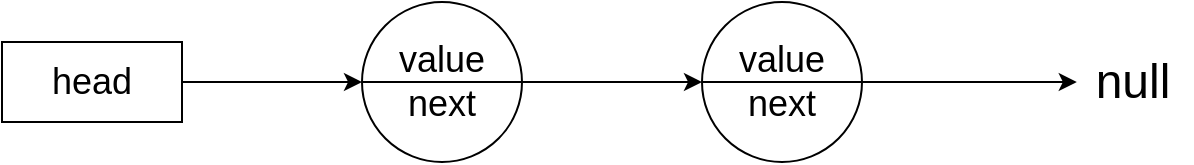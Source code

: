 <mxfile>
    <diagram id="a2dnlGgC_jS-kyEbwJ6x" name="第 1 页">
        <mxGraphModel dx="1386" dy="787" grid="1" gridSize="10" guides="1" tooltips="1" connect="1" arrows="1" fold="1" page="1" pageScale="1" pageWidth="827" pageHeight="1169" math="0" shadow="0">
            <root>
                <mxCell id="0"/>
                <mxCell id="1" parent="0"/>
                <mxCell id="24" style="edgeStyle=none;html=1;exitX=1;exitY=0.5;exitDx=0;exitDy=0;entryX=0;entryY=0.5;entryDx=0;entryDy=0;fontSize=18;" edge="1" parent="1" source="17" target="23">
                    <mxGeometry relative="1" as="geometry"/>
                </mxCell>
                <mxCell id="17" value="&lt;sub&gt;&lt;font style=&quot;font-size: 18px;&quot;&gt;value&lt;br&gt;next&lt;/font&gt;&lt;br&gt;&lt;/sub&gt;" style="shape=lineEllipse;perimeter=ellipsePerimeter;whiteSpace=wrap;html=1;backgroundOutline=1;rounded=0;" vertex="1" parent="1">
                    <mxGeometry x="220" y="170" width="80" height="80" as="geometry"/>
                </mxCell>
                <mxCell id="22" style="edgeStyle=none;html=1;entryX=0;entryY=0.5;entryDx=0;entryDy=0;fontSize=18;" edge="1" parent="1" source="20" target="17">
                    <mxGeometry relative="1" as="geometry"/>
                </mxCell>
                <mxCell id="20" value="&lt;font style=&quot;font-size: 18px;&quot;&gt;head&lt;/font&gt;" style="rounded=0;whiteSpace=wrap;html=1;" vertex="1" parent="1">
                    <mxGeometry x="40" y="190" width="90" height="40" as="geometry"/>
                </mxCell>
                <mxCell id="26" style="edgeStyle=none;html=1;exitX=1;exitY=0.5;exitDx=0;exitDy=0;entryX=0.04;entryY=0.5;entryDx=0;entryDy=0;entryPerimeter=0;fontSize=18;" edge="1" parent="1" source="23" target="25">
                    <mxGeometry relative="1" as="geometry"/>
                </mxCell>
                <mxCell id="23" value="&lt;sub&gt;&lt;font style=&quot;font-size: 18px;&quot;&gt;value&lt;br&gt;next&lt;/font&gt;&lt;br&gt;&lt;/sub&gt;" style="shape=lineEllipse;perimeter=ellipsePerimeter;whiteSpace=wrap;html=1;backgroundOutline=1;rounded=0;" vertex="1" parent="1">
                    <mxGeometry x="390" y="170" width="80" height="80" as="geometry"/>
                </mxCell>
                <mxCell id="25" value="&lt;font style=&quot;font-size: 24px;&quot;&gt;null&lt;/font&gt;" style="text;html=1;align=center;verticalAlign=middle;resizable=0;points=[];autosize=1;strokeColor=none;fillColor=none;fontSize=18;" vertex="1" parent="1">
                    <mxGeometry x="575" y="190" width="60" height="40" as="geometry"/>
                </mxCell>
            </root>
        </mxGraphModel>
    </diagram>
</mxfile>